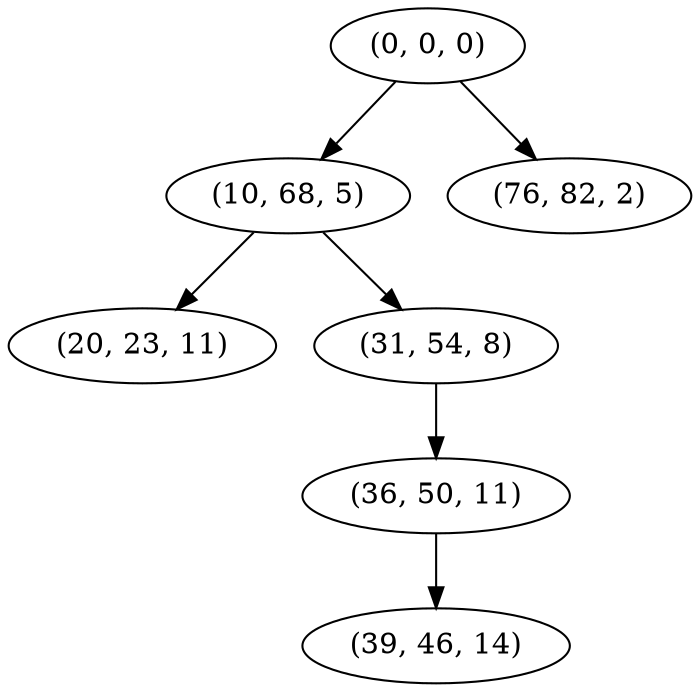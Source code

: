 digraph tree {
    "(0, 0, 0)";
    "(10, 68, 5)";
    "(20, 23, 11)";
    "(31, 54, 8)";
    "(36, 50, 11)";
    "(39, 46, 14)";
    "(76, 82, 2)";
    "(0, 0, 0)" -> "(10, 68, 5)";
    "(0, 0, 0)" -> "(76, 82, 2)";
    "(10, 68, 5)" -> "(20, 23, 11)";
    "(10, 68, 5)" -> "(31, 54, 8)";
    "(31, 54, 8)" -> "(36, 50, 11)";
    "(36, 50, 11)" -> "(39, 46, 14)";
}
